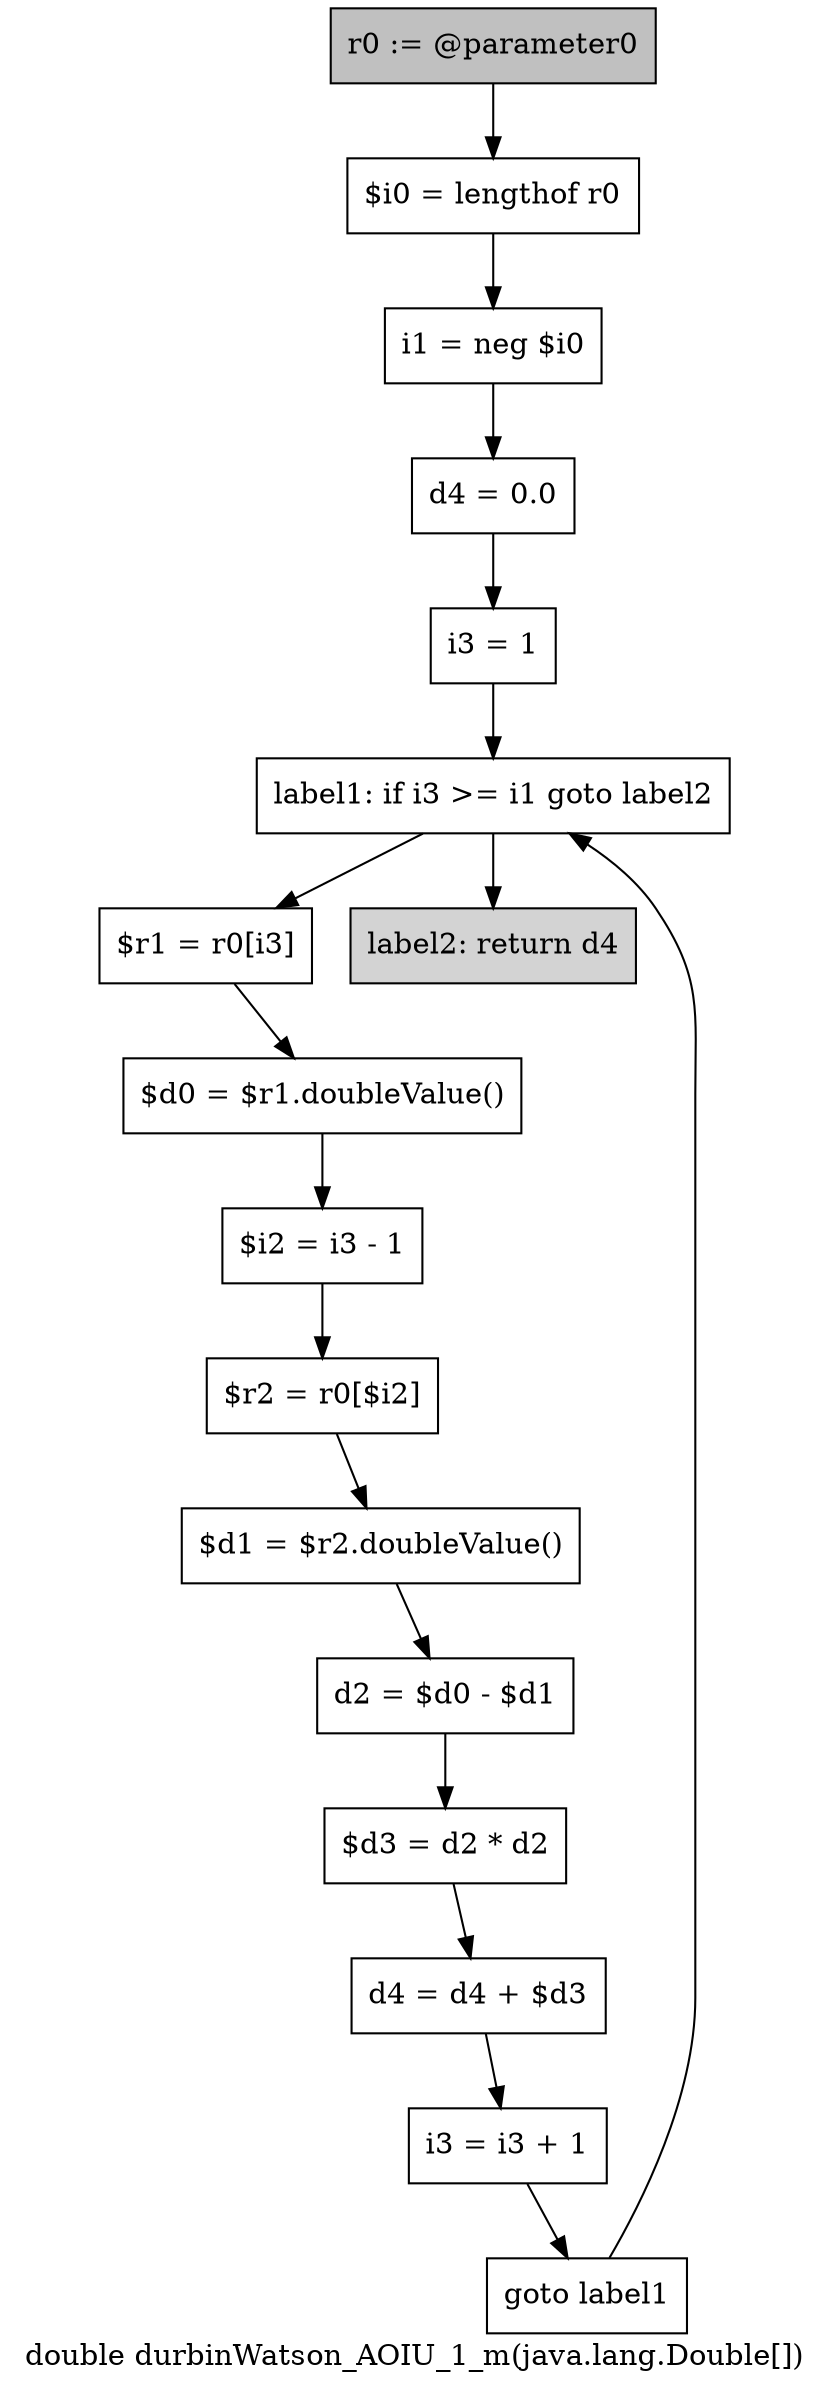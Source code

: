 digraph "double durbinWatson_AOIU_1_m(java.lang.Double[])" {
    label="double durbinWatson_AOIU_1_m(java.lang.Double[])";
    node [shape=box];
    "0" [style=filled,fillcolor=gray,label="r0 := @parameter0",];
    "1" [label="$i0 = lengthof r0",];
    "0"->"1";
    "2" [label="i1 = neg $i0",];
    "1"->"2";
    "3" [label="d4 = 0.0",];
    "2"->"3";
    "4" [label="i3 = 1",];
    "3"->"4";
    "5" [label="label1: if i3 >= i1 goto label2",];
    "4"->"5";
    "6" [label="$r1 = r0[i3]",];
    "5"->"6";
    "16" [style=filled,fillcolor=lightgray,label="label2: return d4",];
    "5"->"16";
    "7" [label="$d0 = $r1.doubleValue()",];
    "6"->"7";
    "8" [label="$i2 = i3 - 1",];
    "7"->"8";
    "9" [label="$r2 = r0[$i2]",];
    "8"->"9";
    "10" [label="$d1 = $r2.doubleValue()",];
    "9"->"10";
    "11" [label="d2 = $d0 - $d1",];
    "10"->"11";
    "12" [label="$d3 = d2 * d2",];
    "11"->"12";
    "13" [label="d4 = d4 + $d3",];
    "12"->"13";
    "14" [label="i3 = i3 + 1",];
    "13"->"14";
    "15" [label="goto label1",];
    "14"->"15";
    "15"->"5";
}
